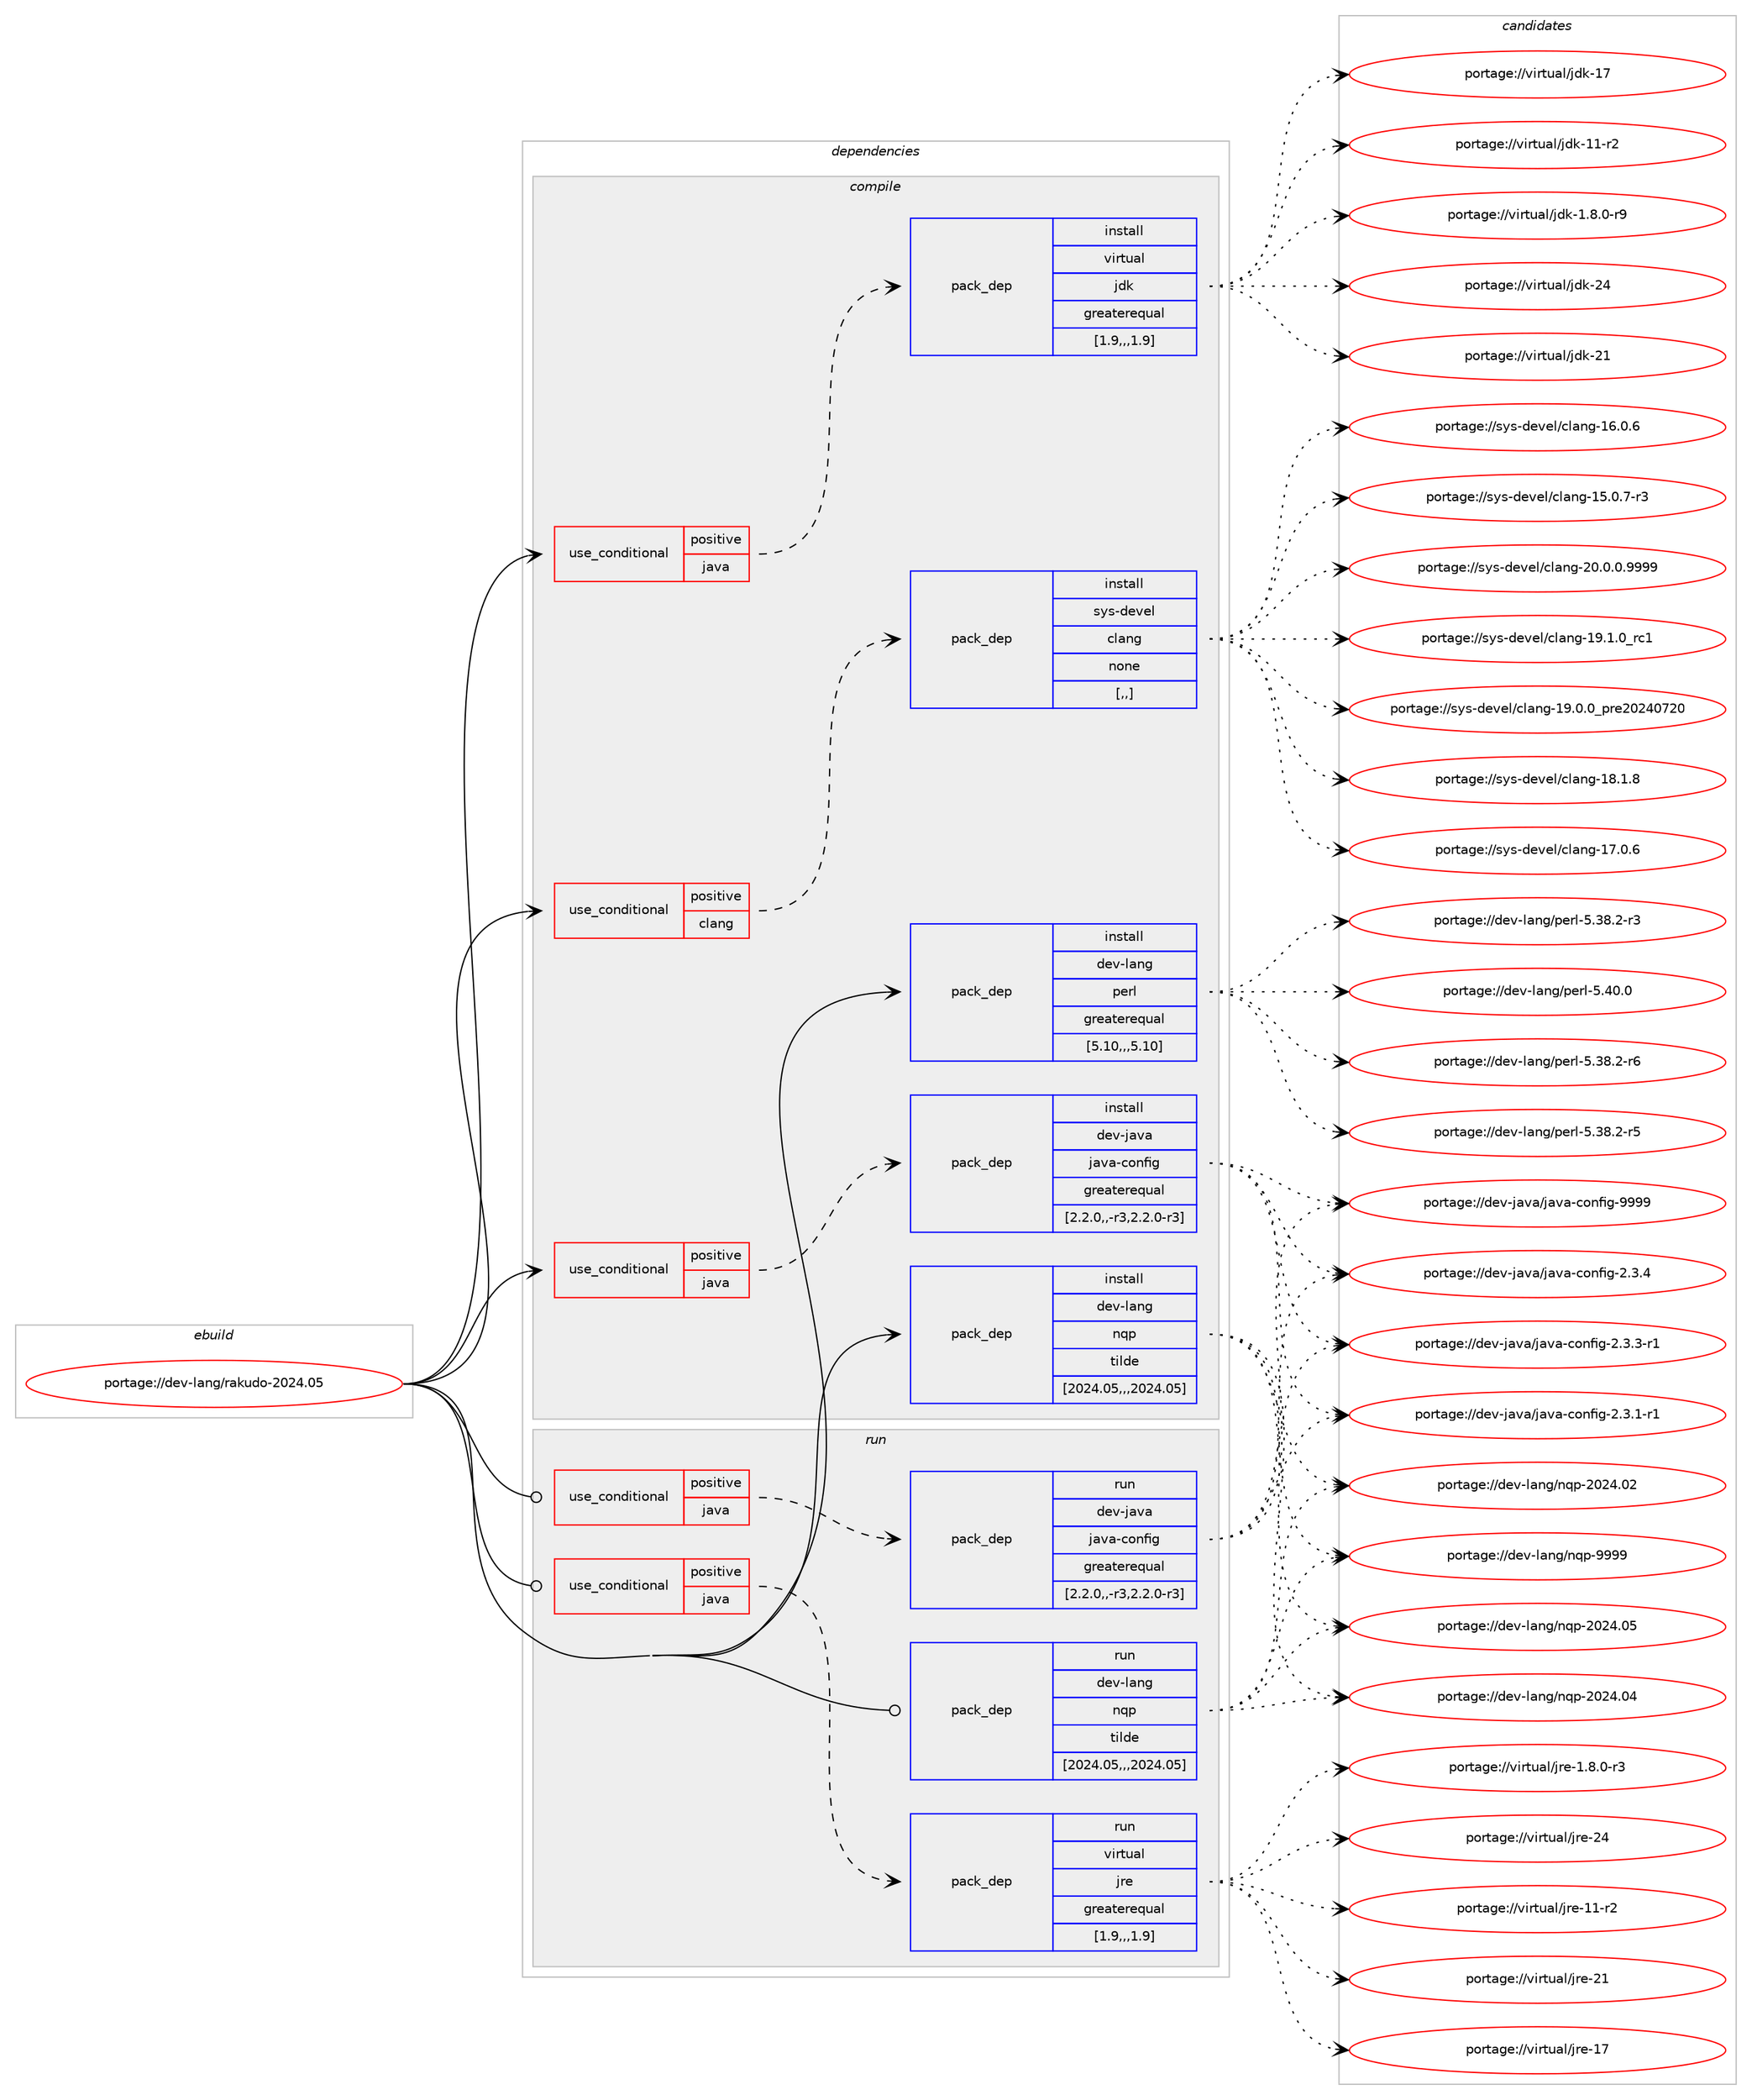 digraph prolog {

# *************
# Graph options
# *************

newrank=true;
concentrate=true;
compound=true;
graph [rankdir=LR,fontname=Helvetica,fontsize=10,ranksep=1.5];#, ranksep=2.5, nodesep=0.2];
edge  [arrowhead=vee];
node  [fontname=Helvetica,fontsize=10];

# **********
# The ebuild
# **********

subgraph cluster_leftcol {
color=gray;
label=<<i>ebuild</i>>;
id [label="portage://dev-lang/rakudo-2024.05", color=red, width=4, href="../dev-lang/rakudo-2024.05.svg"];
}

# ****************
# The dependencies
# ****************

subgraph cluster_midcol {
color=gray;
label=<<i>dependencies</i>>;
subgraph cluster_compile {
fillcolor="#eeeeee";
style=filled;
label=<<i>compile</i>>;
subgraph cond24273 {
dependency102939 [label=<<TABLE BORDER="0" CELLBORDER="1" CELLSPACING="0" CELLPADDING="4"><TR><TD ROWSPAN="3" CELLPADDING="10">use_conditional</TD></TR><TR><TD>positive</TD></TR><TR><TD>clang</TD></TR></TABLE>>, shape=none, color=red];
subgraph pack77562 {
dependency102940 [label=<<TABLE BORDER="0" CELLBORDER="1" CELLSPACING="0" CELLPADDING="4" WIDTH="220"><TR><TD ROWSPAN="6" CELLPADDING="30">pack_dep</TD></TR><TR><TD WIDTH="110">install</TD></TR><TR><TD>sys-devel</TD></TR><TR><TD>clang</TD></TR><TR><TD>none</TD></TR><TR><TD>[,,]</TD></TR></TABLE>>, shape=none, color=blue];
}
dependency102939:e -> dependency102940:w [weight=20,style="dashed",arrowhead="vee"];
}
id:e -> dependency102939:w [weight=20,style="solid",arrowhead="vee"];
subgraph cond24274 {
dependency102941 [label=<<TABLE BORDER="0" CELLBORDER="1" CELLSPACING="0" CELLPADDING="4"><TR><TD ROWSPAN="3" CELLPADDING="10">use_conditional</TD></TR><TR><TD>positive</TD></TR><TR><TD>java</TD></TR></TABLE>>, shape=none, color=red];
subgraph pack77563 {
dependency102942 [label=<<TABLE BORDER="0" CELLBORDER="1" CELLSPACING="0" CELLPADDING="4" WIDTH="220"><TR><TD ROWSPAN="6" CELLPADDING="30">pack_dep</TD></TR><TR><TD WIDTH="110">install</TD></TR><TR><TD>dev-java</TD></TR><TR><TD>java-config</TD></TR><TR><TD>greaterequal</TD></TR><TR><TD>[2.2.0,,-r3,2.2.0-r3]</TD></TR></TABLE>>, shape=none, color=blue];
}
dependency102941:e -> dependency102942:w [weight=20,style="dashed",arrowhead="vee"];
}
id:e -> dependency102941:w [weight=20,style="solid",arrowhead="vee"];
subgraph cond24275 {
dependency102943 [label=<<TABLE BORDER="0" CELLBORDER="1" CELLSPACING="0" CELLPADDING="4"><TR><TD ROWSPAN="3" CELLPADDING="10">use_conditional</TD></TR><TR><TD>positive</TD></TR><TR><TD>java</TD></TR></TABLE>>, shape=none, color=red];
subgraph pack77564 {
dependency102944 [label=<<TABLE BORDER="0" CELLBORDER="1" CELLSPACING="0" CELLPADDING="4" WIDTH="220"><TR><TD ROWSPAN="6" CELLPADDING="30">pack_dep</TD></TR><TR><TD WIDTH="110">install</TD></TR><TR><TD>virtual</TD></TR><TR><TD>jdk</TD></TR><TR><TD>greaterequal</TD></TR><TR><TD>[1.9,,,1.9]</TD></TR></TABLE>>, shape=none, color=blue];
}
dependency102943:e -> dependency102944:w [weight=20,style="dashed",arrowhead="vee"];
}
id:e -> dependency102943:w [weight=20,style="solid",arrowhead="vee"];
subgraph pack77565 {
dependency102945 [label=<<TABLE BORDER="0" CELLBORDER="1" CELLSPACING="0" CELLPADDING="4" WIDTH="220"><TR><TD ROWSPAN="6" CELLPADDING="30">pack_dep</TD></TR><TR><TD WIDTH="110">install</TD></TR><TR><TD>dev-lang</TD></TR><TR><TD>nqp</TD></TR><TR><TD>tilde</TD></TR><TR><TD>[2024.05,,,2024.05]</TD></TR></TABLE>>, shape=none, color=blue];
}
id:e -> dependency102945:w [weight=20,style="solid",arrowhead="vee"];
subgraph pack77566 {
dependency102946 [label=<<TABLE BORDER="0" CELLBORDER="1" CELLSPACING="0" CELLPADDING="4" WIDTH="220"><TR><TD ROWSPAN="6" CELLPADDING="30">pack_dep</TD></TR><TR><TD WIDTH="110">install</TD></TR><TR><TD>dev-lang</TD></TR><TR><TD>perl</TD></TR><TR><TD>greaterequal</TD></TR><TR><TD>[5.10,,,5.10]</TD></TR></TABLE>>, shape=none, color=blue];
}
id:e -> dependency102946:w [weight=20,style="solid",arrowhead="vee"];
}
subgraph cluster_compileandrun {
fillcolor="#eeeeee";
style=filled;
label=<<i>compile and run</i>>;
}
subgraph cluster_run {
fillcolor="#eeeeee";
style=filled;
label=<<i>run</i>>;
subgraph cond24276 {
dependency102947 [label=<<TABLE BORDER="0" CELLBORDER="1" CELLSPACING="0" CELLPADDING="4"><TR><TD ROWSPAN="3" CELLPADDING="10">use_conditional</TD></TR><TR><TD>positive</TD></TR><TR><TD>java</TD></TR></TABLE>>, shape=none, color=red];
subgraph pack77567 {
dependency102948 [label=<<TABLE BORDER="0" CELLBORDER="1" CELLSPACING="0" CELLPADDING="4" WIDTH="220"><TR><TD ROWSPAN="6" CELLPADDING="30">pack_dep</TD></TR><TR><TD WIDTH="110">run</TD></TR><TR><TD>dev-java</TD></TR><TR><TD>java-config</TD></TR><TR><TD>greaterequal</TD></TR><TR><TD>[2.2.0,,-r3,2.2.0-r3]</TD></TR></TABLE>>, shape=none, color=blue];
}
dependency102947:e -> dependency102948:w [weight=20,style="dashed",arrowhead="vee"];
}
id:e -> dependency102947:w [weight=20,style="solid",arrowhead="odot"];
subgraph cond24277 {
dependency102949 [label=<<TABLE BORDER="0" CELLBORDER="1" CELLSPACING="0" CELLPADDING="4"><TR><TD ROWSPAN="3" CELLPADDING="10">use_conditional</TD></TR><TR><TD>positive</TD></TR><TR><TD>java</TD></TR></TABLE>>, shape=none, color=red];
subgraph pack77568 {
dependency102950 [label=<<TABLE BORDER="0" CELLBORDER="1" CELLSPACING="0" CELLPADDING="4" WIDTH="220"><TR><TD ROWSPAN="6" CELLPADDING="30">pack_dep</TD></TR><TR><TD WIDTH="110">run</TD></TR><TR><TD>virtual</TD></TR><TR><TD>jre</TD></TR><TR><TD>greaterequal</TD></TR><TR><TD>[1.9,,,1.9]</TD></TR></TABLE>>, shape=none, color=blue];
}
dependency102949:e -> dependency102950:w [weight=20,style="dashed",arrowhead="vee"];
}
id:e -> dependency102949:w [weight=20,style="solid",arrowhead="odot"];
subgraph pack77569 {
dependency102951 [label=<<TABLE BORDER="0" CELLBORDER="1" CELLSPACING="0" CELLPADDING="4" WIDTH="220"><TR><TD ROWSPAN="6" CELLPADDING="30">pack_dep</TD></TR><TR><TD WIDTH="110">run</TD></TR><TR><TD>dev-lang</TD></TR><TR><TD>nqp</TD></TR><TR><TD>tilde</TD></TR><TR><TD>[2024.05,,,2024.05]</TD></TR></TABLE>>, shape=none, color=blue];
}
id:e -> dependency102951:w [weight=20,style="solid",arrowhead="odot"];
}
}

# **************
# The candidates
# **************

subgraph cluster_choices {
rank=same;
color=gray;
label=<<i>candidates</i>>;

subgraph choice77562 {
color=black;
nodesep=1;
choice11512111545100101118101108479910897110103455048464846484657575757 [label="portage://sys-devel/clang-20.0.0.9999", color=red, width=4,href="../sys-devel/clang-20.0.0.9999.svg"];
choice1151211154510010111810110847991089711010345495746494648951149949 [label="portage://sys-devel/clang-19.1.0_rc1", color=red, width=4,href="../sys-devel/clang-19.1.0_rc1.svg"];
choice1151211154510010111810110847991089711010345495746484648951121141015048505248555048 [label="portage://sys-devel/clang-19.0.0_pre20240720", color=red, width=4,href="../sys-devel/clang-19.0.0_pre20240720.svg"];
choice1151211154510010111810110847991089711010345495646494656 [label="portage://sys-devel/clang-18.1.8", color=red, width=4,href="../sys-devel/clang-18.1.8.svg"];
choice1151211154510010111810110847991089711010345495546484654 [label="portage://sys-devel/clang-17.0.6", color=red, width=4,href="../sys-devel/clang-17.0.6.svg"];
choice1151211154510010111810110847991089711010345495446484654 [label="portage://sys-devel/clang-16.0.6", color=red, width=4,href="../sys-devel/clang-16.0.6.svg"];
choice11512111545100101118101108479910897110103454953464846554511451 [label="portage://sys-devel/clang-15.0.7-r3", color=red, width=4,href="../sys-devel/clang-15.0.7-r3.svg"];
dependency102940:e -> choice11512111545100101118101108479910897110103455048464846484657575757:w [style=dotted,weight="100"];
dependency102940:e -> choice1151211154510010111810110847991089711010345495746494648951149949:w [style=dotted,weight="100"];
dependency102940:e -> choice1151211154510010111810110847991089711010345495746484648951121141015048505248555048:w [style=dotted,weight="100"];
dependency102940:e -> choice1151211154510010111810110847991089711010345495646494656:w [style=dotted,weight="100"];
dependency102940:e -> choice1151211154510010111810110847991089711010345495546484654:w [style=dotted,weight="100"];
dependency102940:e -> choice1151211154510010111810110847991089711010345495446484654:w [style=dotted,weight="100"];
dependency102940:e -> choice11512111545100101118101108479910897110103454953464846554511451:w [style=dotted,weight="100"];
}
subgraph choice77563 {
color=black;
nodesep=1;
choice10010111845106971189747106971189745991111101021051034557575757 [label="portage://dev-java/java-config-9999", color=red, width=4,href="../dev-java/java-config-9999.svg"];
choice1001011184510697118974710697118974599111110102105103455046514652 [label="portage://dev-java/java-config-2.3.4", color=red, width=4,href="../dev-java/java-config-2.3.4.svg"];
choice10010111845106971189747106971189745991111101021051034550465146514511449 [label="portage://dev-java/java-config-2.3.3-r1", color=red, width=4,href="../dev-java/java-config-2.3.3-r1.svg"];
choice10010111845106971189747106971189745991111101021051034550465146494511449 [label="portage://dev-java/java-config-2.3.1-r1", color=red, width=4,href="../dev-java/java-config-2.3.1-r1.svg"];
dependency102942:e -> choice10010111845106971189747106971189745991111101021051034557575757:w [style=dotted,weight="100"];
dependency102942:e -> choice1001011184510697118974710697118974599111110102105103455046514652:w [style=dotted,weight="100"];
dependency102942:e -> choice10010111845106971189747106971189745991111101021051034550465146514511449:w [style=dotted,weight="100"];
dependency102942:e -> choice10010111845106971189747106971189745991111101021051034550465146494511449:w [style=dotted,weight="100"];
}
subgraph choice77564 {
color=black;
nodesep=1;
choice1181051141161179710847106100107455052 [label="portage://virtual/jdk-24", color=red, width=4,href="../virtual/jdk-24.svg"];
choice1181051141161179710847106100107455049 [label="portage://virtual/jdk-21", color=red, width=4,href="../virtual/jdk-21.svg"];
choice1181051141161179710847106100107454955 [label="portage://virtual/jdk-17", color=red, width=4,href="../virtual/jdk-17.svg"];
choice11810511411611797108471061001074549494511450 [label="portage://virtual/jdk-11-r2", color=red, width=4,href="../virtual/jdk-11-r2.svg"];
choice11810511411611797108471061001074549465646484511457 [label="portage://virtual/jdk-1.8.0-r9", color=red, width=4,href="../virtual/jdk-1.8.0-r9.svg"];
dependency102944:e -> choice1181051141161179710847106100107455052:w [style=dotted,weight="100"];
dependency102944:e -> choice1181051141161179710847106100107455049:w [style=dotted,weight="100"];
dependency102944:e -> choice1181051141161179710847106100107454955:w [style=dotted,weight="100"];
dependency102944:e -> choice11810511411611797108471061001074549494511450:w [style=dotted,weight="100"];
dependency102944:e -> choice11810511411611797108471061001074549465646484511457:w [style=dotted,weight="100"];
}
subgraph choice77565 {
color=black;
nodesep=1;
choice1001011184510897110103471101131124557575757 [label="portage://dev-lang/nqp-9999", color=red, width=4,href="../dev-lang/nqp-9999.svg"];
choice1001011184510897110103471101131124550485052464853 [label="portage://dev-lang/nqp-2024.05", color=red, width=4,href="../dev-lang/nqp-2024.05.svg"];
choice1001011184510897110103471101131124550485052464852 [label="portage://dev-lang/nqp-2024.04", color=red, width=4,href="../dev-lang/nqp-2024.04.svg"];
choice1001011184510897110103471101131124550485052464850 [label="portage://dev-lang/nqp-2024.02", color=red, width=4,href="../dev-lang/nqp-2024.02.svg"];
dependency102945:e -> choice1001011184510897110103471101131124557575757:w [style=dotted,weight="100"];
dependency102945:e -> choice1001011184510897110103471101131124550485052464853:w [style=dotted,weight="100"];
dependency102945:e -> choice1001011184510897110103471101131124550485052464852:w [style=dotted,weight="100"];
dependency102945:e -> choice1001011184510897110103471101131124550485052464850:w [style=dotted,weight="100"];
}
subgraph choice77566 {
color=black;
nodesep=1;
choice10010111845108971101034711210111410845534652484648 [label="portage://dev-lang/perl-5.40.0", color=red, width=4,href="../dev-lang/perl-5.40.0.svg"];
choice100101118451089711010347112101114108455346515646504511454 [label="portage://dev-lang/perl-5.38.2-r6", color=red, width=4,href="../dev-lang/perl-5.38.2-r6.svg"];
choice100101118451089711010347112101114108455346515646504511453 [label="portage://dev-lang/perl-5.38.2-r5", color=red, width=4,href="../dev-lang/perl-5.38.2-r5.svg"];
choice100101118451089711010347112101114108455346515646504511451 [label="portage://dev-lang/perl-5.38.2-r3", color=red, width=4,href="../dev-lang/perl-5.38.2-r3.svg"];
dependency102946:e -> choice10010111845108971101034711210111410845534652484648:w [style=dotted,weight="100"];
dependency102946:e -> choice100101118451089711010347112101114108455346515646504511454:w [style=dotted,weight="100"];
dependency102946:e -> choice100101118451089711010347112101114108455346515646504511453:w [style=dotted,weight="100"];
dependency102946:e -> choice100101118451089711010347112101114108455346515646504511451:w [style=dotted,weight="100"];
}
subgraph choice77567 {
color=black;
nodesep=1;
choice10010111845106971189747106971189745991111101021051034557575757 [label="portage://dev-java/java-config-9999", color=red, width=4,href="../dev-java/java-config-9999.svg"];
choice1001011184510697118974710697118974599111110102105103455046514652 [label="portage://dev-java/java-config-2.3.4", color=red, width=4,href="../dev-java/java-config-2.3.4.svg"];
choice10010111845106971189747106971189745991111101021051034550465146514511449 [label="portage://dev-java/java-config-2.3.3-r1", color=red, width=4,href="../dev-java/java-config-2.3.3-r1.svg"];
choice10010111845106971189747106971189745991111101021051034550465146494511449 [label="portage://dev-java/java-config-2.3.1-r1", color=red, width=4,href="../dev-java/java-config-2.3.1-r1.svg"];
dependency102948:e -> choice10010111845106971189747106971189745991111101021051034557575757:w [style=dotted,weight="100"];
dependency102948:e -> choice1001011184510697118974710697118974599111110102105103455046514652:w [style=dotted,weight="100"];
dependency102948:e -> choice10010111845106971189747106971189745991111101021051034550465146514511449:w [style=dotted,weight="100"];
dependency102948:e -> choice10010111845106971189747106971189745991111101021051034550465146494511449:w [style=dotted,weight="100"];
}
subgraph choice77568 {
color=black;
nodesep=1;
choice1181051141161179710847106114101455052 [label="portage://virtual/jre-24", color=red, width=4,href="../virtual/jre-24.svg"];
choice1181051141161179710847106114101455049 [label="portage://virtual/jre-21", color=red, width=4,href="../virtual/jre-21.svg"];
choice1181051141161179710847106114101454955 [label="portage://virtual/jre-17", color=red, width=4,href="../virtual/jre-17.svg"];
choice11810511411611797108471061141014549494511450 [label="portage://virtual/jre-11-r2", color=red, width=4,href="../virtual/jre-11-r2.svg"];
choice11810511411611797108471061141014549465646484511451 [label="portage://virtual/jre-1.8.0-r3", color=red, width=4,href="../virtual/jre-1.8.0-r3.svg"];
dependency102950:e -> choice1181051141161179710847106114101455052:w [style=dotted,weight="100"];
dependency102950:e -> choice1181051141161179710847106114101455049:w [style=dotted,weight="100"];
dependency102950:e -> choice1181051141161179710847106114101454955:w [style=dotted,weight="100"];
dependency102950:e -> choice11810511411611797108471061141014549494511450:w [style=dotted,weight="100"];
dependency102950:e -> choice11810511411611797108471061141014549465646484511451:w [style=dotted,weight="100"];
}
subgraph choice77569 {
color=black;
nodesep=1;
choice1001011184510897110103471101131124557575757 [label="portage://dev-lang/nqp-9999", color=red, width=4,href="../dev-lang/nqp-9999.svg"];
choice1001011184510897110103471101131124550485052464853 [label="portage://dev-lang/nqp-2024.05", color=red, width=4,href="../dev-lang/nqp-2024.05.svg"];
choice1001011184510897110103471101131124550485052464852 [label="portage://dev-lang/nqp-2024.04", color=red, width=4,href="../dev-lang/nqp-2024.04.svg"];
choice1001011184510897110103471101131124550485052464850 [label="portage://dev-lang/nqp-2024.02", color=red, width=4,href="../dev-lang/nqp-2024.02.svg"];
dependency102951:e -> choice1001011184510897110103471101131124557575757:w [style=dotted,weight="100"];
dependency102951:e -> choice1001011184510897110103471101131124550485052464853:w [style=dotted,weight="100"];
dependency102951:e -> choice1001011184510897110103471101131124550485052464852:w [style=dotted,weight="100"];
dependency102951:e -> choice1001011184510897110103471101131124550485052464850:w [style=dotted,weight="100"];
}
}

}
